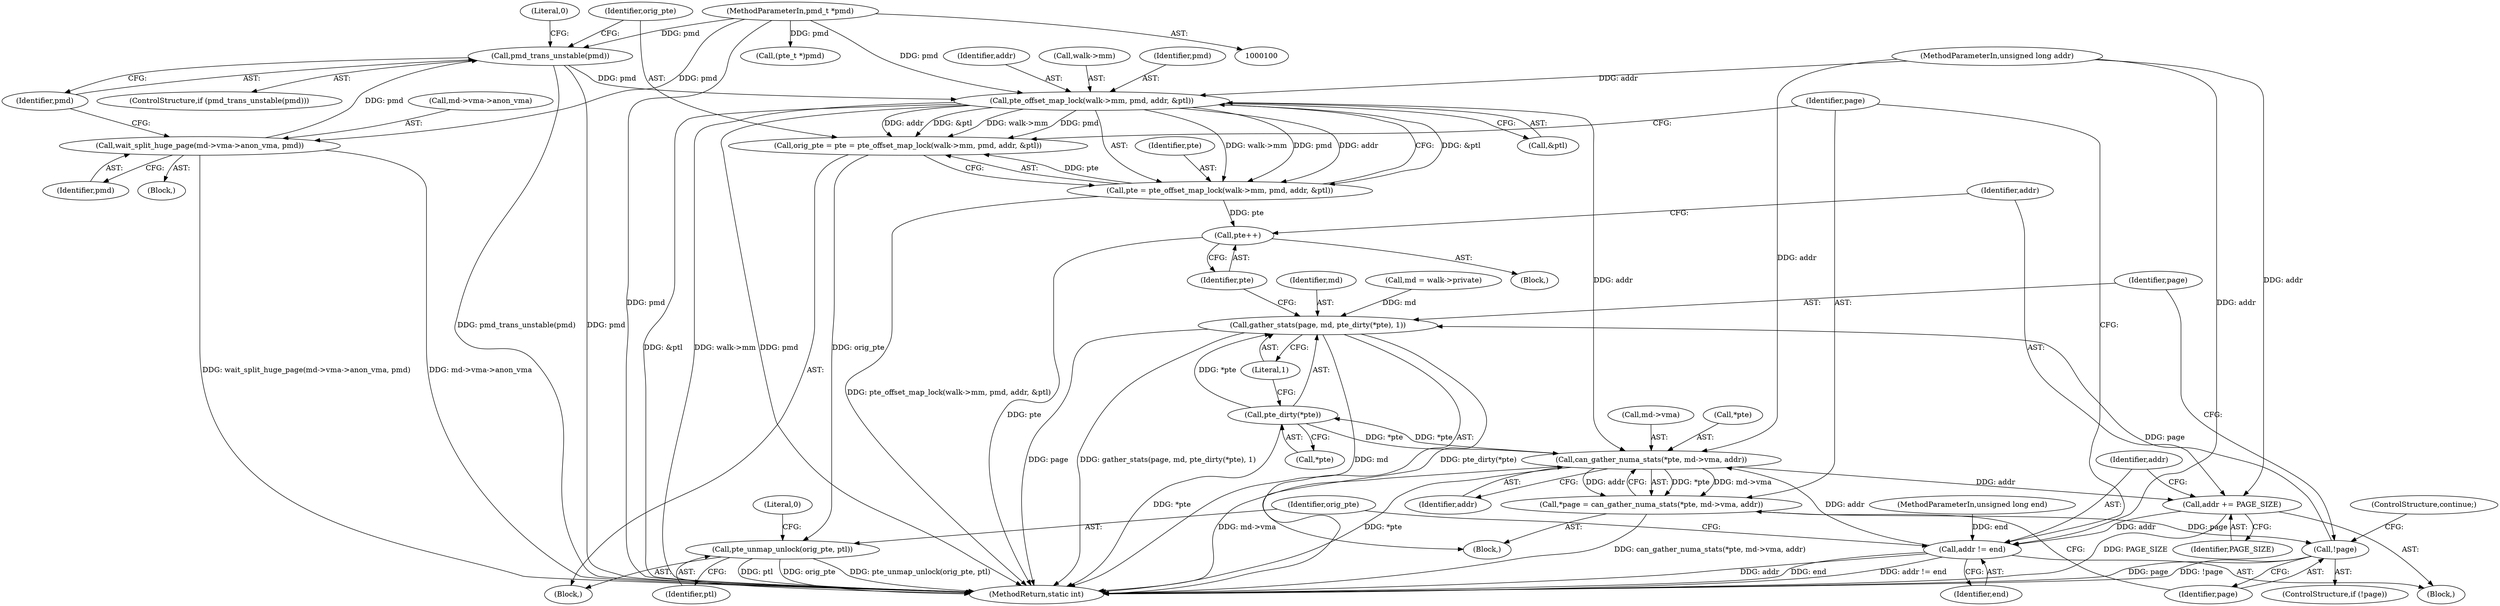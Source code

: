 digraph "0_linux_4a1d704194a441bf83c636004a479e01360ec850_1@pointer" {
"1000193" [label="(Call,pmd_trans_unstable(pmd))"];
"1000139" [label="(Call,wait_split_huge_page(md->vma->anon_vma, pmd))"];
"1000101" [label="(MethodParameterIn,pmd_t *pmd)"];
"1000201" [label="(Call,pte_offset_map_lock(walk->mm, pmd, addr, &ptl))"];
"1000197" [label="(Call,orig_pte = pte = pte_offset_map_lock(walk->mm, pmd, addr, &ptl))"];
"1000242" [label="(Call,pte_unmap_unlock(orig_pte, ptl))"];
"1000199" [label="(Call,pte = pte_offset_map_lock(walk->mm, pmd, addr, &ptl))"];
"1000233" [label="(Call,pte++)"];
"1000214" [label="(Call,can_gather_numa_stats(*pte, md->vma, addr))"];
"1000212" [label="(Call,*page = can_gather_numa_stats(*pte, md->vma, addr))"];
"1000222" [label="(Call,!page)"];
"1000225" [label="(Call,gather_stats(page, md, pte_dirty(*pte), 1))"];
"1000228" [label="(Call,pte_dirty(*pte))"];
"1000236" [label="(Call,addr += PAGE_SIZE)"];
"1000239" [label="(Call,addr != end)"];
"1000193" [label="(Call,pmd_trans_unstable(pmd))"];
"1000241" [label="(Identifier,end)"];
"1000206" [label="(Identifier,addr)"];
"1000223" [label="(Identifier,page)"];
"1000110" [label="(Call,md = walk->private)"];
"1000228" [label="(Call,pte_dirty(*pte))"];
"1000236" [label="(Call,addr += PAGE_SIZE)"];
"1000247" [label="(MethodReturn,static int)"];
"1000233" [label="(Call,pte++)"];
"1000225" [label="(Call,gather_stats(page, md, pte_dirty(*pte), 1))"];
"1000239" [label="(Call,addr != end)"];
"1000222" [label="(Call,!page)"];
"1000231" [label="(Literal,1)"];
"1000145" [label="(Identifier,pmd)"];
"1000232" [label="(Block,)"];
"1000201" [label="(Call,pte_offset_map_lock(walk->mm, pmd, addr, &ptl))"];
"1000234" [label="(Identifier,pte)"];
"1000105" [label="(Block,)"];
"1000221" [label="(ControlStructure,if (!page))"];
"1000140" [label="(Call,md->vma->anon_vma)"];
"1000103" [label="(MethodParameterIn,unsigned long end)"];
"1000196" [label="(Literal,0)"];
"1000202" [label="(Call,walk->mm)"];
"1000242" [label="(Call,pte_unmap_unlock(orig_pte, ptl))"];
"1000194" [label="(Identifier,pmd)"];
"1000235" [label="(Block,)"];
"1000220" [label="(Identifier,addr)"];
"1000131" [label="(Block,)"];
"1000198" [label="(Identifier,orig_pte)"];
"1000101" [label="(MethodParameterIn,pmd_t *pmd)"];
"1000215" [label="(Call,*pte)"];
"1000238" [label="(Identifier,PAGE_SIZE)"];
"1000199" [label="(Call,pte = pte_offset_map_lock(walk->mm, pmd, addr, &ptl))"];
"1000205" [label="(Identifier,pmd)"];
"1000200" [label="(Identifier,pte)"];
"1000102" [label="(MethodParameterIn,unsigned long addr)"];
"1000214" [label="(Call,can_gather_numa_stats(*pte, md->vma, addr))"];
"1000212" [label="(Call,*page = can_gather_numa_stats(*pte, md->vma, addr))"];
"1000227" [label="(Identifier,md)"];
"1000197" [label="(Call,orig_pte = pte = pte_offset_map_lock(walk->mm, pmd, addr, &ptl))"];
"1000210" [label="(Block,)"];
"1000237" [label="(Identifier,addr)"];
"1000139" [label="(Call,wait_split_huge_page(md->vma->anon_vma, pmd))"];
"1000244" [label="(Identifier,ptl)"];
"1000226" [label="(Identifier,page)"];
"1000229" [label="(Call,*pte)"];
"1000213" [label="(Identifier,page)"];
"1000217" [label="(Call,md->vma)"];
"1000224" [label="(ControlStructure,continue;)"];
"1000152" [label="(Call,(pte_t *)pmd)"];
"1000246" [label="(Literal,0)"];
"1000243" [label="(Identifier,orig_pte)"];
"1000240" [label="(Identifier,addr)"];
"1000192" [label="(ControlStructure,if (pmd_trans_unstable(pmd)))"];
"1000207" [label="(Call,&ptl)"];
"1000193" -> "1000192"  [label="AST: "];
"1000193" -> "1000194"  [label="CFG: "];
"1000194" -> "1000193"  [label="AST: "];
"1000196" -> "1000193"  [label="CFG: "];
"1000198" -> "1000193"  [label="CFG: "];
"1000193" -> "1000247"  [label="DDG: pmd"];
"1000193" -> "1000247"  [label="DDG: pmd_trans_unstable(pmd)"];
"1000139" -> "1000193"  [label="DDG: pmd"];
"1000101" -> "1000193"  [label="DDG: pmd"];
"1000193" -> "1000201"  [label="DDG: pmd"];
"1000139" -> "1000131"  [label="AST: "];
"1000139" -> "1000145"  [label="CFG: "];
"1000140" -> "1000139"  [label="AST: "];
"1000145" -> "1000139"  [label="AST: "];
"1000194" -> "1000139"  [label="CFG: "];
"1000139" -> "1000247"  [label="DDG: wait_split_huge_page(md->vma->anon_vma, pmd)"];
"1000139" -> "1000247"  [label="DDG: md->vma->anon_vma"];
"1000101" -> "1000139"  [label="DDG: pmd"];
"1000101" -> "1000100"  [label="AST: "];
"1000101" -> "1000247"  [label="DDG: pmd"];
"1000101" -> "1000152"  [label="DDG: pmd"];
"1000101" -> "1000201"  [label="DDG: pmd"];
"1000201" -> "1000199"  [label="AST: "];
"1000201" -> "1000207"  [label="CFG: "];
"1000202" -> "1000201"  [label="AST: "];
"1000205" -> "1000201"  [label="AST: "];
"1000206" -> "1000201"  [label="AST: "];
"1000207" -> "1000201"  [label="AST: "];
"1000199" -> "1000201"  [label="CFG: "];
"1000201" -> "1000247"  [label="DDG: &ptl"];
"1000201" -> "1000247"  [label="DDG: pmd"];
"1000201" -> "1000247"  [label="DDG: walk->mm"];
"1000201" -> "1000197"  [label="DDG: walk->mm"];
"1000201" -> "1000197"  [label="DDG: pmd"];
"1000201" -> "1000197"  [label="DDG: addr"];
"1000201" -> "1000197"  [label="DDG: &ptl"];
"1000201" -> "1000199"  [label="DDG: walk->mm"];
"1000201" -> "1000199"  [label="DDG: pmd"];
"1000201" -> "1000199"  [label="DDG: addr"];
"1000201" -> "1000199"  [label="DDG: &ptl"];
"1000102" -> "1000201"  [label="DDG: addr"];
"1000201" -> "1000214"  [label="DDG: addr"];
"1000197" -> "1000105"  [label="AST: "];
"1000197" -> "1000199"  [label="CFG: "];
"1000198" -> "1000197"  [label="AST: "];
"1000199" -> "1000197"  [label="AST: "];
"1000213" -> "1000197"  [label="CFG: "];
"1000199" -> "1000197"  [label="DDG: pte"];
"1000197" -> "1000242"  [label="DDG: orig_pte"];
"1000242" -> "1000105"  [label="AST: "];
"1000242" -> "1000244"  [label="CFG: "];
"1000243" -> "1000242"  [label="AST: "];
"1000244" -> "1000242"  [label="AST: "];
"1000246" -> "1000242"  [label="CFG: "];
"1000242" -> "1000247"  [label="DDG: pte_unmap_unlock(orig_pte, ptl)"];
"1000242" -> "1000247"  [label="DDG: ptl"];
"1000242" -> "1000247"  [label="DDG: orig_pte"];
"1000200" -> "1000199"  [label="AST: "];
"1000199" -> "1000247"  [label="DDG: pte_offset_map_lock(walk->mm, pmd, addr, &ptl)"];
"1000199" -> "1000233"  [label="DDG: pte"];
"1000233" -> "1000232"  [label="AST: "];
"1000233" -> "1000234"  [label="CFG: "];
"1000234" -> "1000233"  [label="AST: "];
"1000237" -> "1000233"  [label="CFG: "];
"1000233" -> "1000247"  [label="DDG: pte"];
"1000214" -> "1000212"  [label="AST: "];
"1000214" -> "1000220"  [label="CFG: "];
"1000215" -> "1000214"  [label="AST: "];
"1000217" -> "1000214"  [label="AST: "];
"1000220" -> "1000214"  [label="AST: "];
"1000212" -> "1000214"  [label="CFG: "];
"1000214" -> "1000247"  [label="DDG: md->vma"];
"1000214" -> "1000247"  [label="DDG: *pte"];
"1000214" -> "1000212"  [label="DDG: *pte"];
"1000214" -> "1000212"  [label="DDG: md->vma"];
"1000214" -> "1000212"  [label="DDG: addr"];
"1000228" -> "1000214"  [label="DDG: *pte"];
"1000239" -> "1000214"  [label="DDG: addr"];
"1000102" -> "1000214"  [label="DDG: addr"];
"1000214" -> "1000228"  [label="DDG: *pte"];
"1000214" -> "1000236"  [label="DDG: addr"];
"1000212" -> "1000210"  [label="AST: "];
"1000213" -> "1000212"  [label="AST: "];
"1000223" -> "1000212"  [label="CFG: "];
"1000212" -> "1000247"  [label="DDG: can_gather_numa_stats(*pte, md->vma, addr)"];
"1000212" -> "1000222"  [label="DDG: page"];
"1000222" -> "1000221"  [label="AST: "];
"1000222" -> "1000223"  [label="CFG: "];
"1000223" -> "1000222"  [label="AST: "];
"1000224" -> "1000222"  [label="CFG: "];
"1000226" -> "1000222"  [label="CFG: "];
"1000222" -> "1000247"  [label="DDG: page"];
"1000222" -> "1000247"  [label="DDG: !page"];
"1000222" -> "1000225"  [label="DDG: page"];
"1000225" -> "1000210"  [label="AST: "];
"1000225" -> "1000231"  [label="CFG: "];
"1000226" -> "1000225"  [label="AST: "];
"1000227" -> "1000225"  [label="AST: "];
"1000228" -> "1000225"  [label="AST: "];
"1000231" -> "1000225"  [label="AST: "];
"1000234" -> "1000225"  [label="CFG: "];
"1000225" -> "1000247"  [label="DDG: page"];
"1000225" -> "1000247"  [label="DDG: gather_stats(page, md, pte_dirty(*pte), 1)"];
"1000225" -> "1000247"  [label="DDG: md"];
"1000225" -> "1000247"  [label="DDG: pte_dirty(*pte)"];
"1000110" -> "1000225"  [label="DDG: md"];
"1000228" -> "1000225"  [label="DDG: *pte"];
"1000228" -> "1000229"  [label="CFG: "];
"1000229" -> "1000228"  [label="AST: "];
"1000231" -> "1000228"  [label="CFG: "];
"1000228" -> "1000247"  [label="DDG: *pte"];
"1000236" -> "1000235"  [label="AST: "];
"1000236" -> "1000238"  [label="CFG: "];
"1000237" -> "1000236"  [label="AST: "];
"1000238" -> "1000236"  [label="AST: "];
"1000240" -> "1000236"  [label="CFG: "];
"1000236" -> "1000247"  [label="DDG: PAGE_SIZE"];
"1000102" -> "1000236"  [label="DDG: addr"];
"1000236" -> "1000239"  [label="DDG: addr"];
"1000239" -> "1000235"  [label="AST: "];
"1000239" -> "1000241"  [label="CFG: "];
"1000240" -> "1000239"  [label="AST: "];
"1000241" -> "1000239"  [label="AST: "];
"1000213" -> "1000239"  [label="CFG: "];
"1000243" -> "1000239"  [label="CFG: "];
"1000239" -> "1000247"  [label="DDG: addr != end"];
"1000239" -> "1000247"  [label="DDG: addr"];
"1000239" -> "1000247"  [label="DDG: end"];
"1000102" -> "1000239"  [label="DDG: addr"];
"1000103" -> "1000239"  [label="DDG: end"];
}
